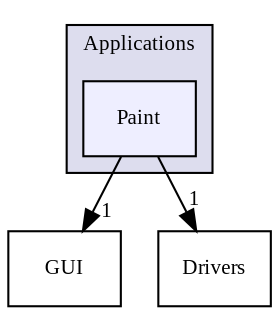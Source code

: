 digraph "Paint" {
  compound=true
  node [ fontsize="10", fontname="TimesNewRoman"];
  edge [ labelfontsize="10", labelfontname="TimesNewRoman"];
  subgraph clusterdir_3352201c8297b49070269adae53d2a56 {
    graph [ bgcolor="#ddddee", pencolor="black", label="Applications" fontname="TimesNewRoman", fontsize="10", URL="dir_3352201c8297b49070269adae53d2a56.html"]
  dir_d37051598f8c5ed29ff6bda75e21ad69 [shape=box, label="Paint", style="filled", fillcolor="#eeeeff", pencolor="black", URL="dir_d37051598f8c5ed29ff6bda75e21ad69.html"];
  }
  dir_2e65faa0945d6e1f05f940285ea6dae8 [shape=box label="GUI" URL="dir_2e65faa0945d6e1f05f940285ea6dae8.html"];
  dir_abb47d9036a42ab5431b8adc2735c9e9 [shape=box label="Drivers" URL="dir_abb47d9036a42ab5431b8adc2735c9e9.html"];
  dir_d37051598f8c5ed29ff6bda75e21ad69->dir_2e65faa0945d6e1f05f940285ea6dae8 [headlabel="1", labeldistance=1.5 headhref="dir_000007_000003.html"];
  dir_d37051598f8c5ed29ff6bda75e21ad69->dir_abb47d9036a42ab5431b8adc2735c9e9 [headlabel="1", labeldistance=1.5 headhref="dir_000007_000001.html"];
}
